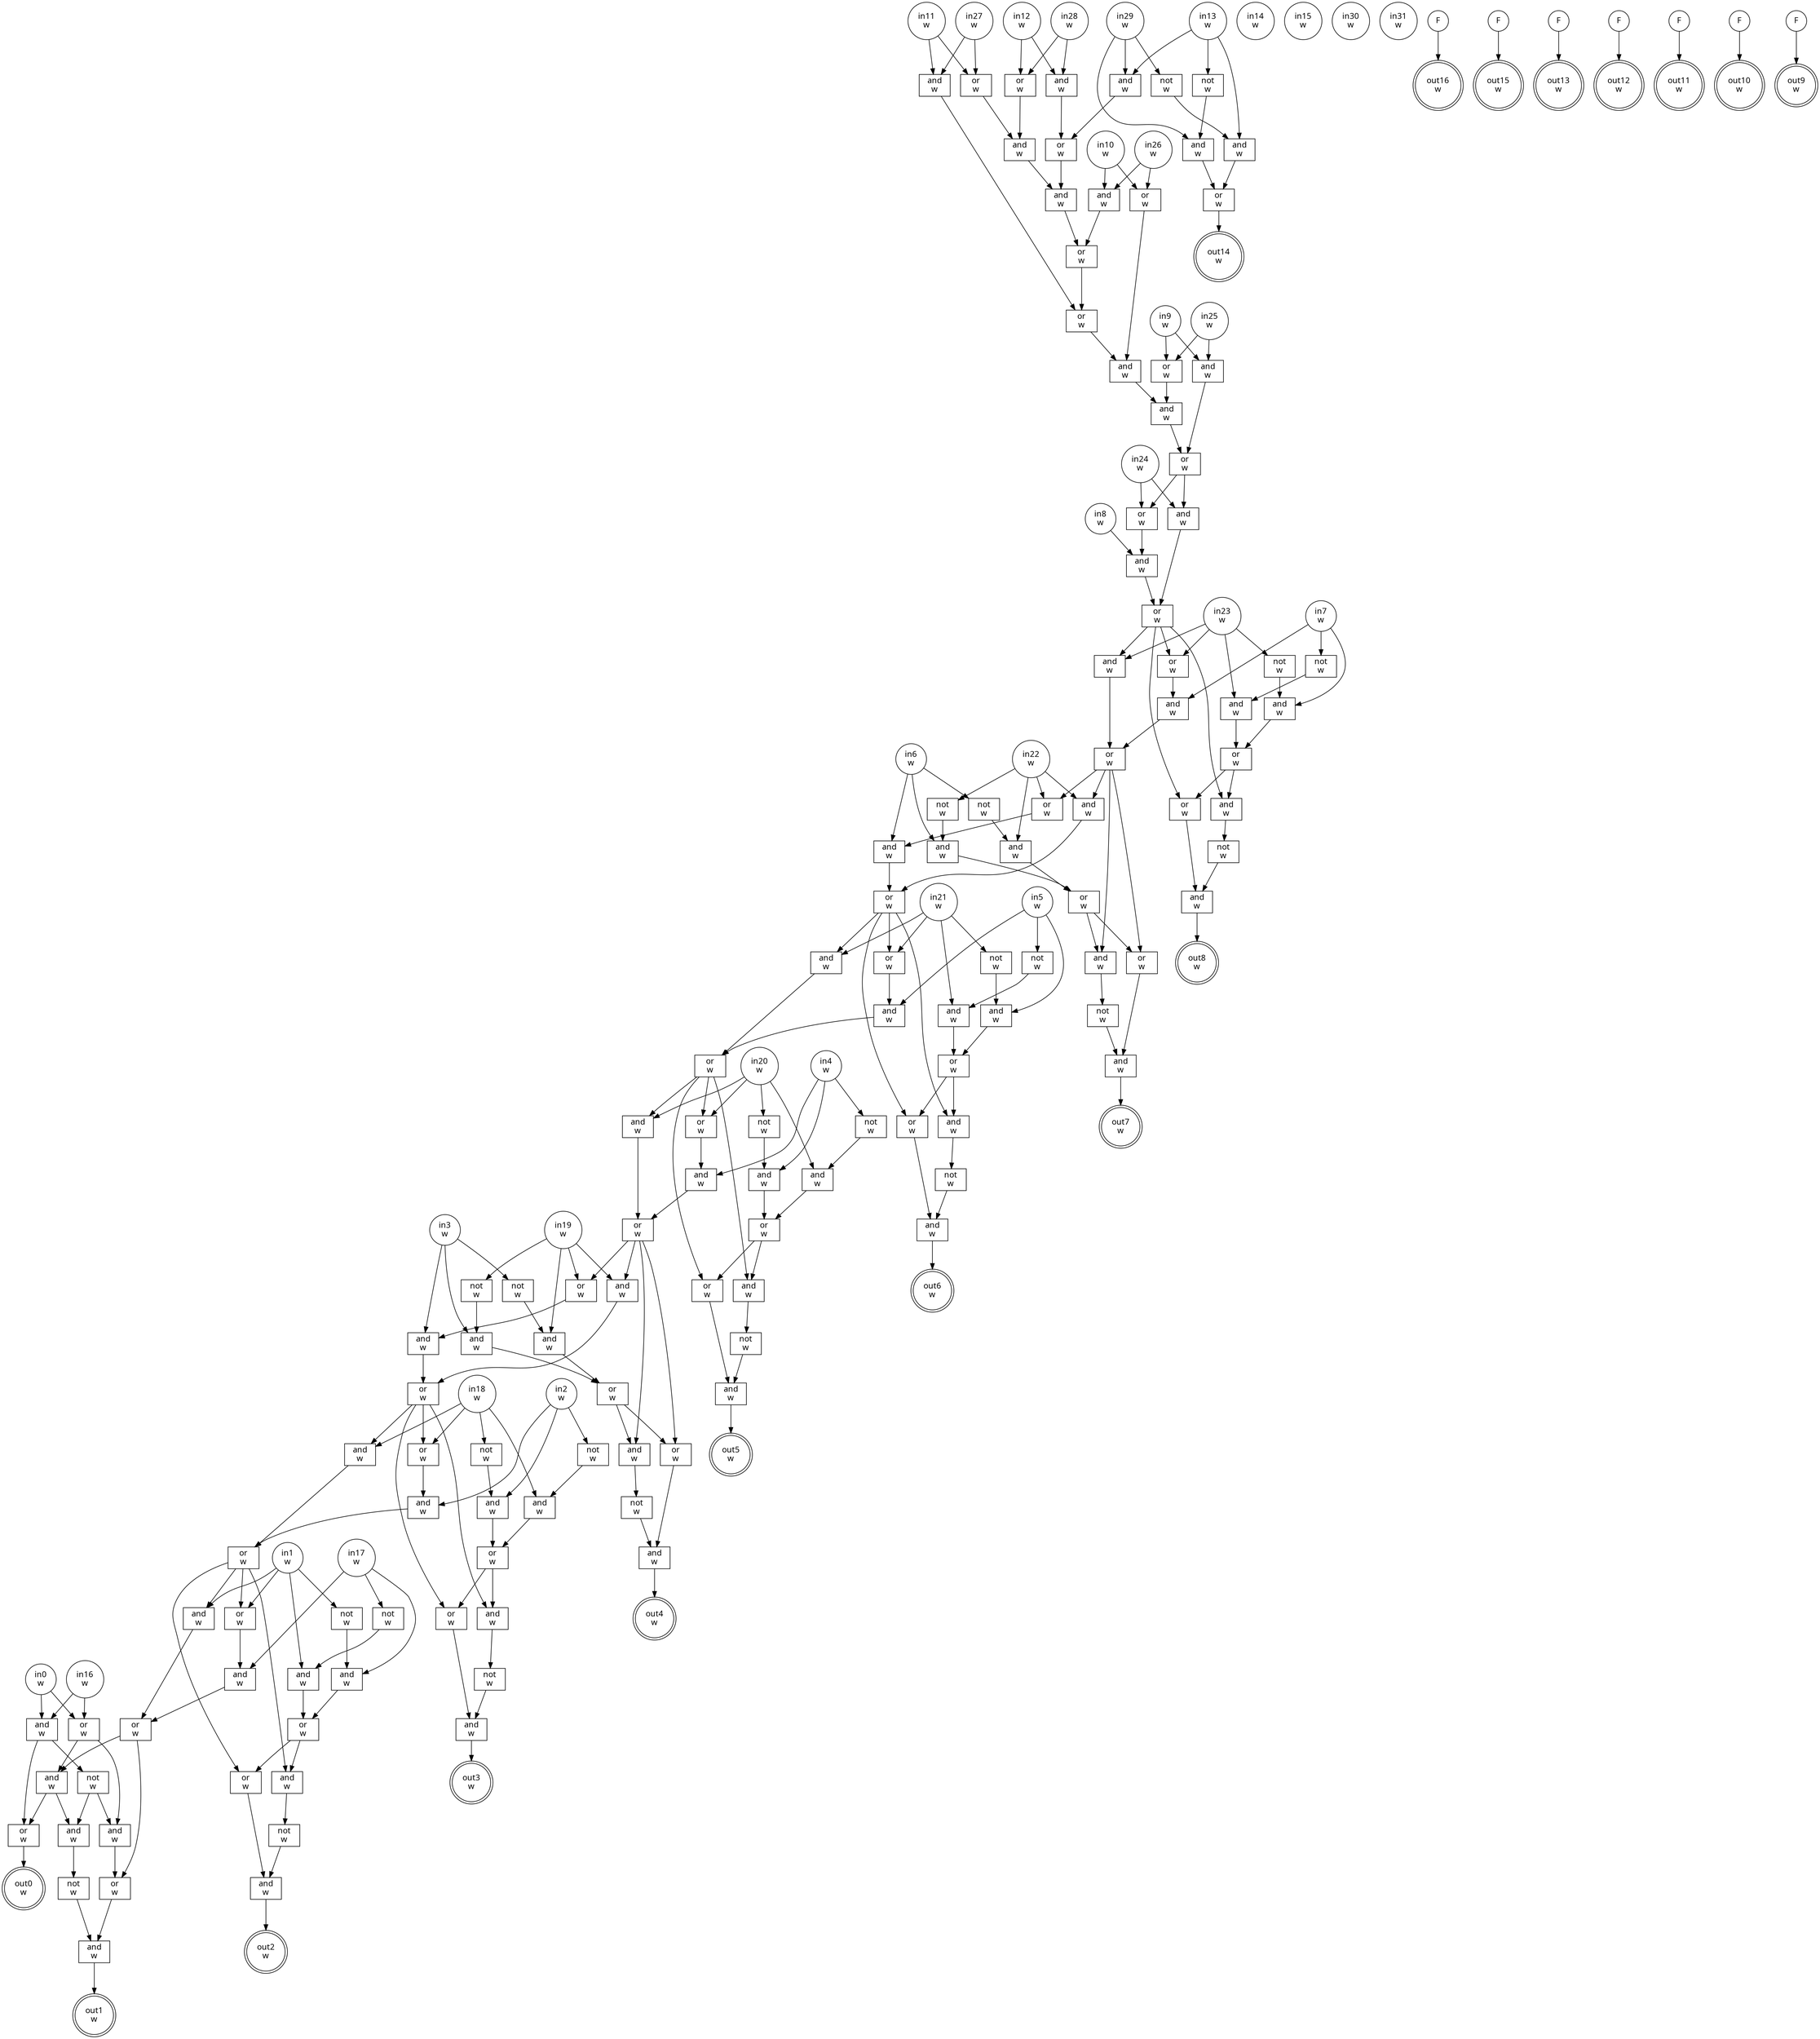 digraph circuit{
	node [style = filled, fillcolor = white,shape=rect, fontname=geneva]
	g0 [label="in0\nw",shape=circle,fillcolor=white]
	g1 [label="in1\nw",shape=circle,fillcolor=white]
	g2 [label="in2\nw",shape=circle,fillcolor=white]
	g3 [label="in3\nw",shape=circle,fillcolor=white]
	g4 [label="in4\nw",shape=circle,fillcolor=white]
	g5 [label="in5\nw",shape=circle,fillcolor=white]
	g6 [label="in6\nw",shape=circle,fillcolor=white]
	g7 [label="in7\nw",shape=circle,fillcolor=white]
	g8 [label="in8\nw",shape=circle,fillcolor=white]
	g9 [label="in9\nw",shape=circle,fillcolor=white]
	g10 [label="in10\nw",shape=circle,fillcolor=white]
	g11 [label="in11\nw",shape=circle,fillcolor=white]
	g12 [label="in12\nw",shape=circle,fillcolor=white]
	g13 [label="in13\nw",shape=circle,fillcolor=white]
	g14 [label="in14\nw",shape=circle,fillcolor=white]
	g15 [label="in15\nw",shape=circle,fillcolor=white]
	g16 [label="in16\nw",shape=circle,fillcolor=white]
	g17 [label="in17\nw",shape=circle,fillcolor=white]
	g18 [label="in18\nw",shape=circle,fillcolor=white]
	g19 [label="in19\nw",shape=circle,fillcolor=white]
	g20 [label="in20\nw",shape=circle,fillcolor=white]
	g21 [label="in21\nw",shape=circle,fillcolor=white]
	g22 [label="in22\nw",shape=circle,fillcolor=white]
	g23 [label="in23\nw",shape=circle,fillcolor=white]
	g24 [label="in24\nw",shape=circle,fillcolor=white]
	g25 [label="in25\nw",shape=circle,fillcolor=white]
	g26 [label="in26\nw",shape=circle,fillcolor=white]
	g27 [label="in27\nw",shape=circle,fillcolor=white]
	g28 [label="in28\nw",shape=circle,fillcolor=white]
	g29 [label="in29\nw",shape=circle,fillcolor=white]
	g30 [label="in30\nw",shape=circle,fillcolor=white]
	g31 [label="in31\nw",shape=circle,fillcolor=white]
	g32 [label="F",shape=circle,fillcolor=white]
	g33 [label="F",shape=circle,fillcolor=white]
	g34 [label="F",shape=circle,fillcolor=white]
	g35 [label="F",shape=circle,fillcolor=white]
	g36 [label="F",shape=circle,fillcolor=white]
	g37 [label="F",shape=circle,fillcolor=white]
	g38 [label="F",shape=circle,fillcolor=white]
	g39 [label="not\nw",fillcolor=white]
	g40 [label="not\nw",fillcolor=white]
	g41 [label="not\nw",fillcolor=white]
	g42 [label="not\nw",fillcolor=white]
	g43 [label="not\nw",fillcolor=white]
	g44 [label="not\nw",fillcolor=white]
	g45 [label="not\nw",fillcolor=white]
	g46 [label="not\nw",fillcolor=white]
	g47 [label="and\nw",fillcolor=white]
	g48 [label="and\nw",fillcolor=white]
	g49 [label="not\nw",fillcolor=white]
	g50 [label="and\nw",fillcolor=white]
	g51 [label="or\nw",fillcolor=white]
	g52 [label="or\nw",fillcolor=white]
	g53 [label="and\nw",fillcolor=white]
	g54 [label="or\nw",fillcolor=white]
	g55 [label="and\nw",fillcolor=white]
	g56 [label="or\nw",fillcolor=white]
	g57 [label="and\nw",fillcolor=white]
	g58 [label="and\nw",fillcolor=white]
	g59 [label="and\nw",fillcolor=white]
	g60 [label="or\nw",fillcolor=white]
	g61 [label="or\nw",fillcolor=white]
	g62 [label="or\nw",fillcolor=white]
	g63 [label="and\nw",fillcolor=white]
	g64 [label="or\nw",fillcolor=white]
	g65 [label="and\nw",fillcolor=white]
	g66 [label="and\nw",fillcolor=white]
	g67 [label="or\nw",fillcolor=white]
	g68 [label="or\nw",fillcolor=white]
	g69 [label="and\nw",fillcolor=white]
	g70 [label="and\nw",fillcolor=white]
	g71 [label="or\nw",fillcolor=white]
	g72 [label="or\nw",fillcolor=white]
	g73 [label="and\nw",fillcolor=white]
	g74 [label="and\nw",fillcolor=white]
	g75 [label="and\nw",fillcolor=white]
	g76 [label="or\nw",fillcolor=white]
	g77 [label="or\nw",fillcolor=white]
	g78 [label="and\nw",fillcolor=white]
	g79 [label="not\nw",fillcolor=white]
	g80 [label="and\nw",fillcolor=white]
	g81 [label="or\nw",fillcolor=white]
	g82 [label="and\nw",fillcolor=white]
	g83 [label="not\nw",fillcolor=white]
	g84 [label="or\nw",fillcolor=white]
	g85 [label="and\nw",fillcolor=white]
	g86 [label="and\nw",fillcolor=white]
	g87 [label="and\nw",fillcolor=white]
	g88 [label="or\nw",fillcolor=white]
	g89 [label="or\nw",fillcolor=white]
	g90 [label="and\nw",fillcolor=white]
	g91 [label="not\nw",fillcolor=white]
	g92 [label="and\nw",fillcolor=white]
	g93 [label="or\nw",fillcolor=white]
	g94 [label="and\nw",fillcolor=white]
	g95 [label="not\nw",fillcolor=white]
	g96 [label="or\nw",fillcolor=white]
	g97 [label="and\nw",fillcolor=white]
	g98 [label="and\nw",fillcolor=white]
	g99 [label="and\nw",fillcolor=white]
	g100 [label="or\nw",fillcolor=white]
	g101 [label="or\nw",fillcolor=white]
	g102 [label="and\nw",fillcolor=white]
	g103 [label="not\nw",fillcolor=white]
	g104 [label="and\nw",fillcolor=white]
	g105 [label="or\nw",fillcolor=white]
	g106 [label="and\nw",fillcolor=white]
	g107 [label="not\nw",fillcolor=white]
	g108 [label="or\nw",fillcolor=white]
	g109 [label="and\nw",fillcolor=white]
	g110 [label="and\nw",fillcolor=white]
	g111 [label="and\nw",fillcolor=white]
	g112 [label="or\nw",fillcolor=white]
	g113 [label="or\nw",fillcolor=white]
	g114 [label="and\nw",fillcolor=white]
	g115 [label="not\nw",fillcolor=white]
	g116 [label="and\nw",fillcolor=white]
	g117 [label="or\nw",fillcolor=white]
	g118 [label="and\nw",fillcolor=white]
	g119 [label="not\nw",fillcolor=white]
	g120 [label="or\nw",fillcolor=white]
	g121 [label="and\nw",fillcolor=white]
	g122 [label="and\nw",fillcolor=white]
	g123 [label="and\nw",fillcolor=white]
	g124 [label="or\nw",fillcolor=white]
	g125 [label="or\nw",fillcolor=white]
	g126 [label="and\nw",fillcolor=white]
	g127 [label="not\nw",fillcolor=white]
	g128 [label="and\nw",fillcolor=white]
	g129 [label="or\nw",fillcolor=white]
	g130 [label="and\nw",fillcolor=white]
	g131 [label="not\nw",fillcolor=white]
	g132 [label="or\nw",fillcolor=white]
	g133 [label="and\nw",fillcolor=white]
	g134 [label="and\nw",fillcolor=white]
	g135 [label="and\nw",fillcolor=white]
	g136 [label="or\nw",fillcolor=white]
	g137 [label="not\nw",fillcolor=white]
	g138 [label="and\nw",fillcolor=white]
	g139 [label="or\nw",fillcolor=white]
	g140 [label="and\nw",fillcolor=white]
	g141 [label="not\nw",fillcolor=white]
	g142 [label="or\nw",fillcolor=white]
	g143 [label="and\nw",fillcolor=white]
	g144 [label="and\nw",fillcolor=white]
	g145 [label="or\nw",fillcolor=white]
	g146 [label="and\nw",fillcolor=white]
	g147 [label="and\nw",fillcolor=white]
	g148 [label="or\nw",fillcolor=white]
	g149 [label="not\nw",fillcolor=white]
	g150 [label="and\nw",fillcolor=white]
	g151 [label="or\nw",fillcolor=white]
	g152 [label="and\nw",fillcolor=white]
	g153 [label="not\nw",fillcolor=white]
	g154 [label="or\nw",fillcolor=white]
	g155 [label="and\nw",fillcolor=white]
	g156 [label="and\nw",fillcolor=white]
	g157 [label="not\nw",fillcolor=white]
	g158 [label="or\nw",fillcolor=white]
	g159 [label="and\nw",fillcolor=white]
	g160 [label="or\nw",fillcolor=white]
	g161 [label="and\nw",fillcolor=white]
	g162 [label="and\nw",fillcolor=white]
	g163 [label="not\nw",fillcolor=white]
	g164 [label="and\nw",fillcolor=white]
	g165 [label="or\nw",fillcolor=white]
	g166 [label="out0\nw",shape=doublecircle,fillcolor=white]
	g167 [label="out1\nw",shape=doublecircle,fillcolor=white]
	g168 [label="out2\nw",shape=doublecircle,fillcolor=white]
	g169 [label="out3\nw",shape=doublecircle,fillcolor=white]
	g170 [label="out4\nw",shape=doublecircle,fillcolor=white]
	g171 [label="out5\nw",shape=doublecircle,fillcolor=white]
	g172 [label="out6\nw",shape=doublecircle,fillcolor=white]
	g173 [label="out7\nw",shape=doublecircle,fillcolor=white]
	g174 [label="out8\nw",shape=doublecircle,fillcolor=white]
	g175 [label="out9\nw",shape=doublecircle,fillcolor=white]
	g176 [label="out10\nw",shape=doublecircle,fillcolor=white]
	g177 [label="out11\nw",shape=doublecircle,fillcolor=white]
	g178 [label="out12\nw",shape=doublecircle,fillcolor=white]
	g179 [label="out13\nw",shape=doublecircle,fillcolor=white]
	g180 [label="out14\nw",shape=doublecircle,fillcolor=white]
	g181 [label="out15\nw",shape=doublecircle,fillcolor=white]
	g182 [label="out16\nw",shape=doublecircle,fillcolor=white]
	edge [fontname=Geneva,fontcolor=forestgreen]
	g0->g156
	g0->g158
	g1->g144
	g1->g145
	g1->g147
	g1->g149
	g2->g134
	g2->g135
	g2->g137
	g3->g122
	g3->g123
	g3->g127
	g4->g110
	g4->g111
	g4->g115
	g5->g98
	g5->g99
	g5->g103
	g6->g86
	g6->g87
	g6->g91
	g7->g74
	g7->g75
	g7->g79
	g8->g70
	g9->g64
	g9->g66
	g10->g59
	g10->g62
	g11->g55
	g11->g56
	g12->g52
	g12->g53
	g13->g47
	g13->g48
	g13->g49
	g16->g156
	g16->g158
	g17->g46
	g17->g146
	g17->g150
	g18->g45
	g18->g125
	g18->g126
	g18->g138
	g19->g44
	g19->g113
	g19->g114
	g19->g128
	g20->g43
	g20->g101
	g20->g102
	g20->g116
	g21->g42
	g21->g89
	g21->g90
	g21->g104
	g22->g41
	g22->g77
	g22->g78
	g22->g92
	g23->g40
	g23->g72
	g23->g73
	g23->g80
	g24->g68
	g24->g69
	g25->g64
	g25->g66
	g26->g59
	g26->g62
	g27->g55
	g27->g56
	g28->g52
	g28->g53
	g29->g39
	g29->g48
	g29->g50
	g32->g182
	g33->g181
	g34->g179
	g35->g178
	g36->g177
	g37->g176
	g38->g175
	g39->g47
	g40->g74
	g41->g86
	g42->g98
	g43->g110
	g44->g122
	g45->g134
	g46->g144
	g47->g51
	g48->g54
	g49->g50
	g50->g51
	g51->g180
	g52->g57
	g53->g54
	g54->g58
	g55->g61
	g56->g57
	g57->g58
	g58->g60
	g59->g60
	g60->g61
	g61->g63
	g62->g63
	g63->g65
	g64->g65
	g65->g67
	g66->g67
	g67->g68
	g67->g69
	g68->g70
	g69->g71
	g70->g71
	g71->g72
	g71->g73
	g71->g82
	g71->g84
	g72->g75
	g73->g76
	g74->g81
	g75->g76
	g76->g77
	g76->g78
	g76->g94
	g76->g96
	g77->g87
	g78->g88
	g79->g80
	g80->g81
	g81->g82
	g81->g84
	g82->g83
	g83->g85
	g84->g85
	g85->g174
	g86->g93
	g87->g88
	g88->g89
	g88->g90
	g88->g106
	g88->g108
	g89->g99
	g90->g100
	g91->g92
	g92->g93
	g93->g94
	g93->g96
	g94->g95
	g95->g97
	g96->g97
	g97->g173
	g98->g105
	g99->g100
	g100->g101
	g100->g102
	g100->g118
	g100->g120
	g101->g111
	g102->g112
	g103->g104
	g104->g105
	g105->g106
	g105->g108
	g106->g107
	g107->g109
	g108->g109
	g109->g172
	g110->g117
	g111->g112
	g112->g113
	g112->g114
	g112->g130
	g112->g132
	g113->g123
	g114->g124
	g115->g116
	g116->g117
	g117->g118
	g117->g120
	g118->g119
	g119->g121
	g120->g121
	g121->g171
	g122->g129
	g123->g124
	g124->g125
	g124->g126
	g124->g140
	g124->g142
	g125->g135
	g126->g136
	g127->g128
	g128->g129
	g129->g130
	g129->g132
	g130->g131
	g131->g133
	g132->g133
	g133->g170
	g134->g139
	g135->g136
	g136->g145
	g136->g147
	g136->g152
	g136->g154
	g137->g138
	g138->g139
	g139->g140
	g139->g142
	g140->g141
	g141->g143
	g142->g143
	g143->g169
	g144->g151
	g145->g146
	g146->g148
	g147->g148
	g148->g160
	g148->g161
	g149->g150
	g150->g151
	g151->g152
	g151->g154
	g152->g153
	g153->g155
	g154->g155
	g155->g168
	g156->g157
	g156->g165
	g157->g159
	g157->g162
	g158->g159
	g158->g161
	g159->g160
	g160->g164
	g161->g162
	g161->g165
	g162->g163
	g163->g164
	g164->g167
	g165->g166
}